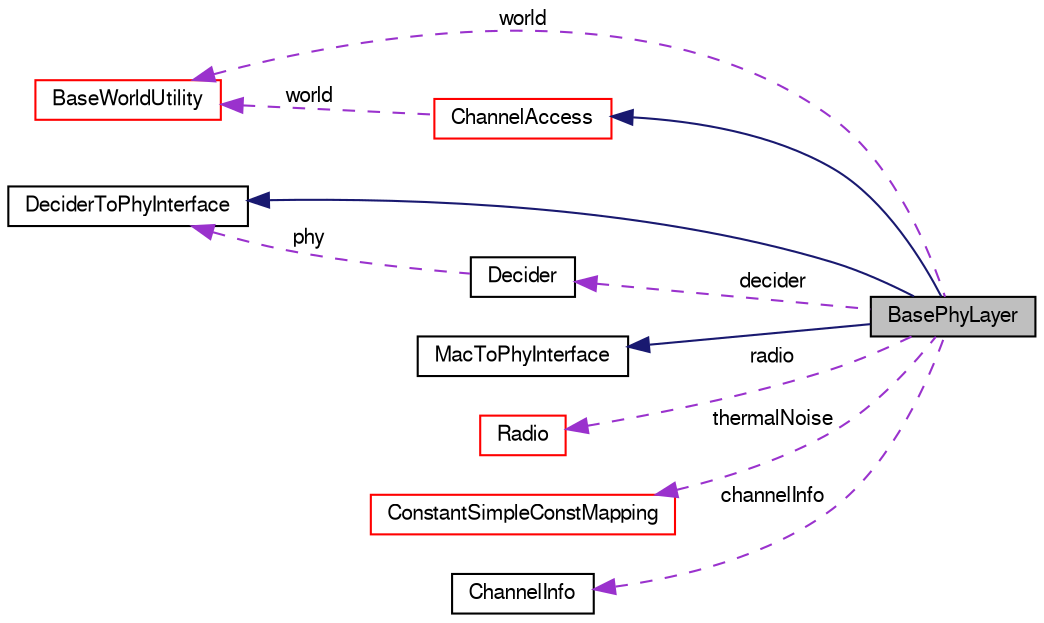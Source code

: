 digraph G
{
  edge [fontname="FreeSans",fontsize="10",labelfontname="FreeSans",labelfontsize="10"];
  node [fontname="FreeSans",fontsize="10",shape=record];
  rankdir=LR;
  Node1 [label="BasePhyLayer",height=0.2,width=0.4,color="black", fillcolor="grey75", style="filled" fontcolor="black"];
  Node2 -> Node1 [dir=back,color="midnightblue",fontsize="10",style="solid",fontname="FreeSans"];
  Node2 [label="ChannelAccess",height=0.2,width=0.4,color="red", fillcolor="white", style="filled",URL="$a00042.html",tooltip="Basic class for all physical layers, please don&#39;t touch!!"];
  Node3 -> Node2 [dir=back,color="darkorchid3",fontsize="10",style="dashed",label="world",fontname="FreeSans"];
  Node3 [label="BaseWorldUtility",height=0.2,width=0.4,color="red", fillcolor="white", style="filled",URL="$a00029.html",tooltip="Provides information and utility methods for the whole simulation."];
  Node4 -> Node1 [dir=back,color="midnightblue",fontsize="10",style="solid",fontname="FreeSans"];
  Node4 [label="DeciderToPhyInterface",height=0.2,width=0.4,color="black", fillcolor="white", style="filled",URL="$a00077.html",tooltip="This class is the interface for a Decider to the BasePhyLayer."];
  Node5 -> Node1 [dir=back,color="midnightblue",fontsize="10",style="solid",fontname="FreeSans"];
  Node5 [label="MacToPhyInterface",height=0.2,width=0.4,color="black", fillcolor="white", style="filled",URL="$a00124.html",tooltip="Defines the methods provided by the phy to the mac layer."];
  Node3 -> Node1 [dir=back,color="darkorchid3",fontsize="10",style="dashed",label="world",fontname="FreeSans"];
  Node6 -> Node1 [dir=back,color="darkorchid3",fontsize="10",style="dashed",label="radio",fontname="FreeSans"];
  Node6 [label="Radio",height=0.2,width=0.4,color="red", fillcolor="white", style="filled",URL="$a00163.html",tooltip="The class that represents the Radio as a state machine."];
  Node7 -> Node1 [dir=back,color="darkorchid3",fontsize="10",style="dashed",label="thermalNoise",fontname="FreeSans"];
  Node7 [label="ConstantSimpleConstMapping",height=0.2,width=0.4,color="red", fillcolor="white", style="filled",URL="$a00052.html",tooltip="Represents a constant mathematical mapping (f(x) = c)."];
  Node8 -> Node1 [dir=back,color="darkorchid3",fontsize="10",style="dashed",label="channelInfo",fontname="FreeSans"];
  Node8 [label="ChannelInfo",height=0.2,width=0.4,color="black", fillcolor="white", style="filled",URL="$a00043.html",tooltip="This class is used by the BasePhyLayer to keep track of the AirFrames on the channel..."];
  Node9 -> Node1 [dir=back,color="darkorchid3",fontsize="10",style="dashed",label="decider",fontname="FreeSans"];
  Node9 [label="Decider",height=0.2,width=0.4,color="black", fillcolor="white", style="filled",URL="$a00068.html",tooltip="The basic Decider class."];
  Node4 -> Node9 [dir=back,color="darkorchid3",fontsize="10",style="dashed",label="phy",fontname="FreeSans"];
}

